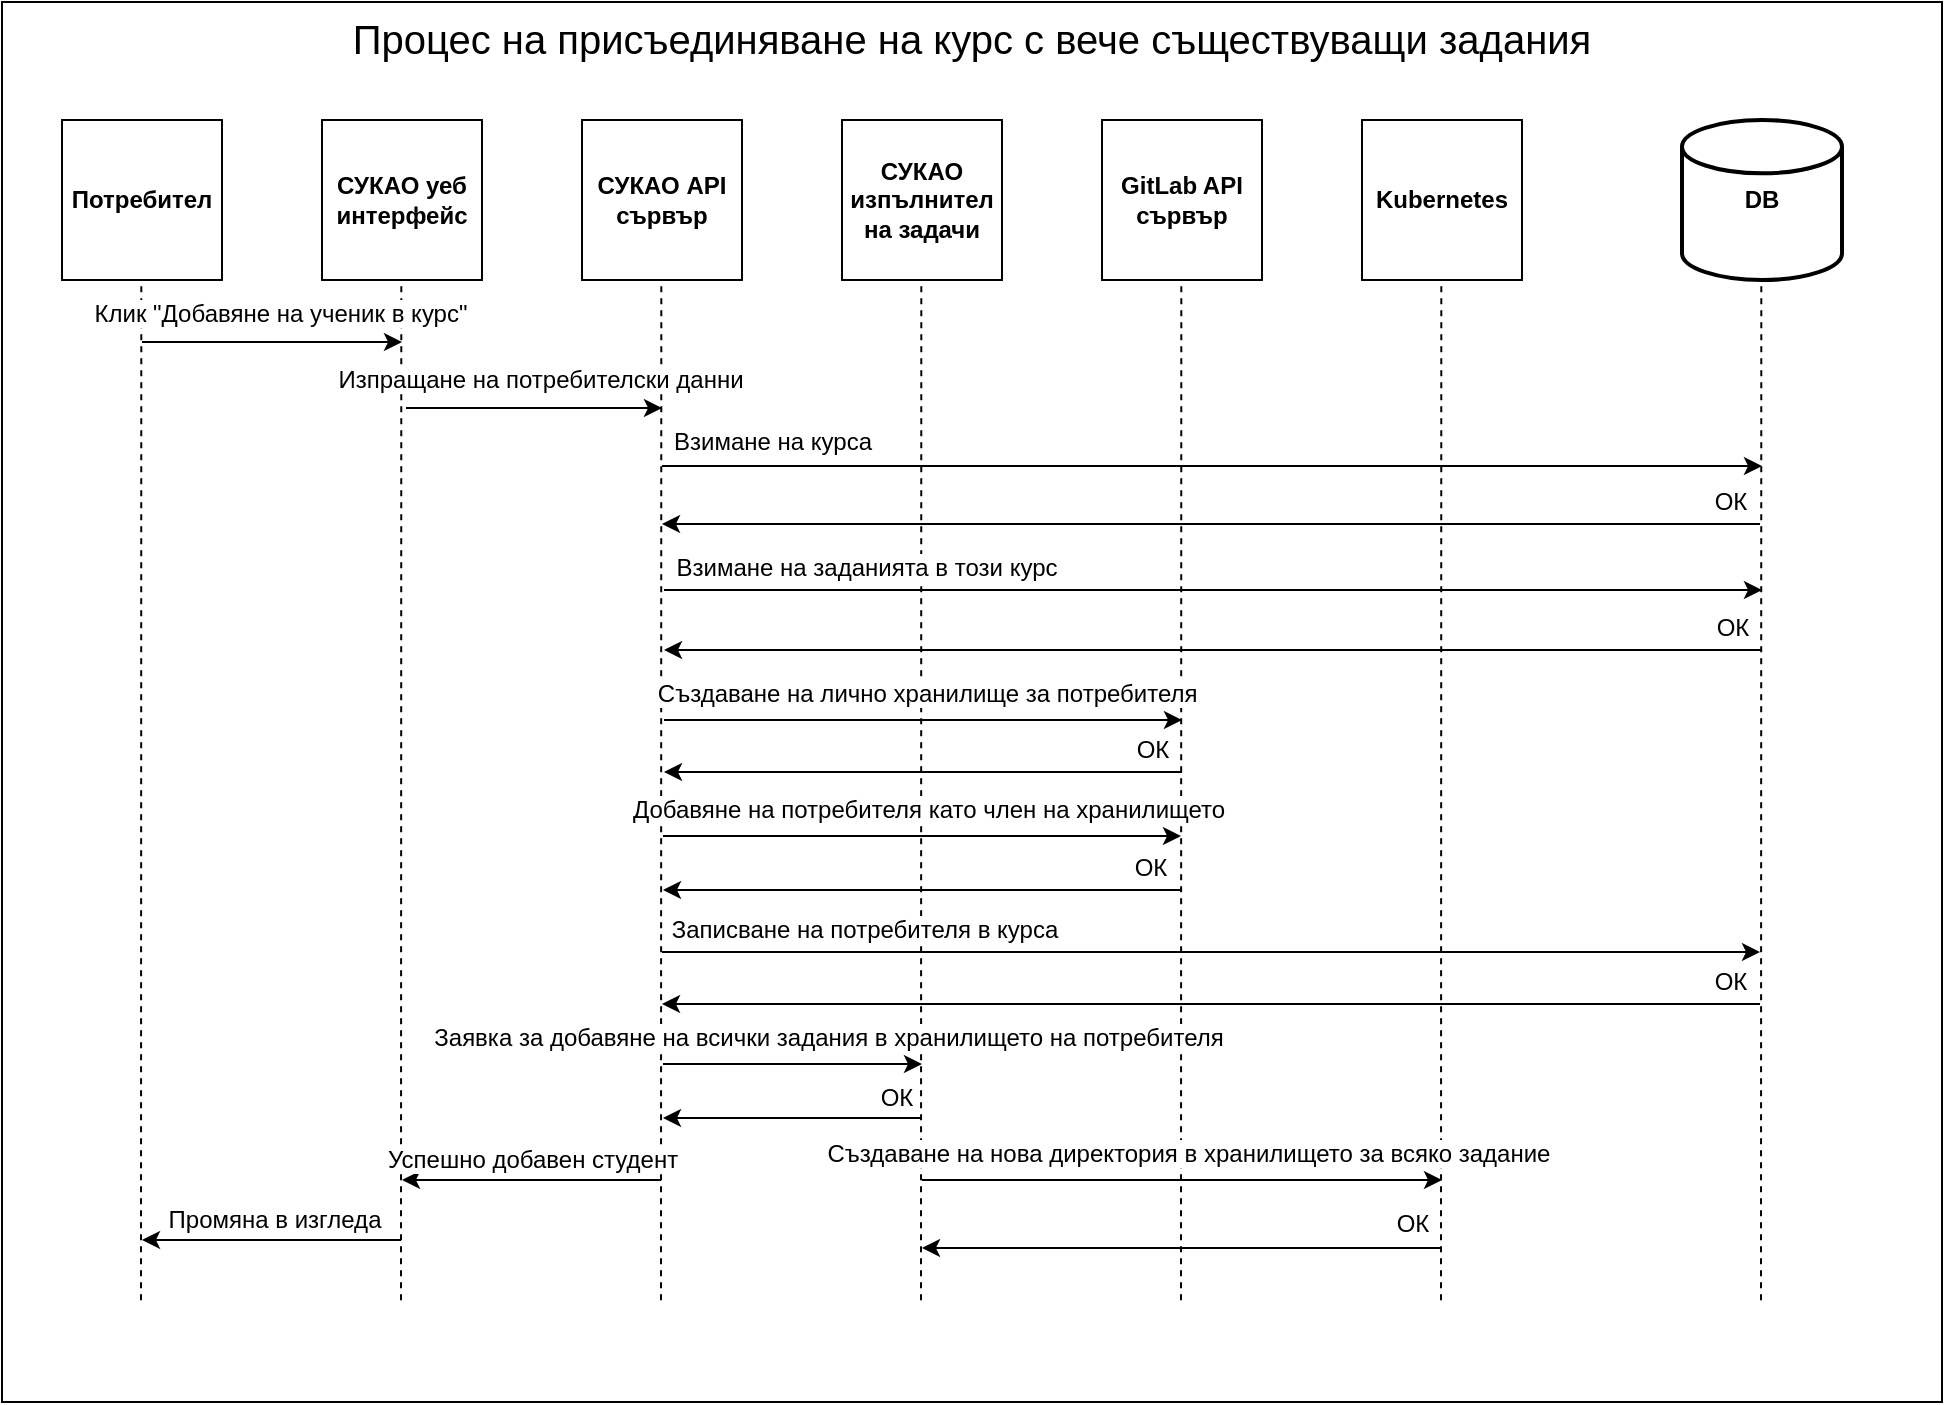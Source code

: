<mxfile>
    <diagram id="9IUqhpgOrVJgMA2qJIMW" name="Page-1">
        <mxGraphModel dx="1074" dy="782" grid="1" gridSize="10" guides="1" tooltips="1" connect="1" arrows="1" fold="1" page="1" pageScale="1" pageWidth="850" pageHeight="1100" math="0" shadow="0">
            <root>
                <mxCell id="0"/>
                <mxCell id="1" parent="0"/>
                <mxCell id="2" value="&lt;font color=&quot;#000000&quot; style=&quot;font-size: 20px&quot;&gt;Процес на присъединяване на курс с вече съществуващи задания&lt;/font&gt;" style="whiteSpace=wrap;html=1;fillColor=#FFFFFF;labelPosition=center;verticalLabelPosition=middle;align=center;verticalAlign=top;" parent="1" vertex="1">
                    <mxGeometry x="110" y="61" width="970" height="700" as="geometry"/>
                </mxCell>
                <mxCell id="3" value="&lt;font color=&quot;#000000&quot;&gt;&lt;b&gt;Потребител&lt;/b&gt;&lt;/font&gt;" style="whiteSpace=wrap;html=1;aspect=fixed;fillColor=#FFFFFF;strokeColor=#000000;" parent="1" vertex="1">
                    <mxGeometry x="140" y="120" width="80" height="80" as="geometry"/>
                </mxCell>
                <mxCell id="4" value="&lt;b style=&quot;color: rgb(0 , 0 , 0)&quot;&gt;СУКАО API сървър&lt;/b&gt;" style="whiteSpace=wrap;html=1;aspect=fixed;fillColor=#FFFFFF;strokeColor=#000000;" parent="1" vertex="1">
                    <mxGeometry x="400" y="120" width="80" height="80" as="geometry"/>
                </mxCell>
                <mxCell id="7" value="" style="endArrow=none;html=1;fontSize=20;fontColor=#000000;entryX=0.5;entryY=1;entryDx=0;entryDy=0;exitX=0.097;exitY=0.903;exitDx=0;exitDy=0;exitPerimeter=0;strokeWidth=1;strokeColor=#000000;jumpStyle=none;dashed=1;" parent="1" edge="1">
                    <mxGeometry width="50" height="50" relative="1" as="geometry">
                        <mxPoint x="439.5" y="710.16" as="sourcePoint"/>
                        <mxPoint x="439.66" y="200" as="targetPoint"/>
                    </mxGeometry>
                </mxCell>
                <mxCell id="13" value="&lt;font color=&quot;#000000&quot;&gt;&lt;b&gt;СУКАО уеб интерфейс&lt;/b&gt;&lt;/font&gt;" style="whiteSpace=wrap;html=1;aspect=fixed;fillColor=#FFFFFF;strokeColor=#000000;" parent="1" vertex="1">
                    <mxGeometry x="270" y="120" width="80" height="80" as="geometry"/>
                </mxCell>
                <mxCell id="14" value="" style="endArrow=none;html=1;fontSize=20;fontColor=#000000;entryX=0.5;entryY=1;entryDx=0;entryDy=0;exitX=0.097;exitY=0.903;exitDx=0;exitDy=0;exitPerimeter=0;strokeWidth=1;strokeColor=#000000;jumpStyle=none;dashed=1;" parent="1" edge="1">
                    <mxGeometry width="50" height="50" relative="1" as="geometry">
                        <mxPoint x="309.5" y="710.16" as="sourcePoint"/>
                        <mxPoint x="309.66" y="200" as="targetPoint"/>
                    </mxGeometry>
                </mxCell>
                <mxCell id="26" value="&lt;font color=&quot;#000000&quot;&gt;&lt;b&gt;СУКАО изпълнител на задачи&lt;/b&gt;&lt;/font&gt;" style="whiteSpace=wrap;html=1;aspect=fixed;fillColor=#FFFFFF;strokeColor=#000000;" parent="1" vertex="1">
                    <mxGeometry x="530" y="120" width="80" height="80" as="geometry"/>
                </mxCell>
                <mxCell id="27" value="" style="endArrow=none;html=1;fontSize=20;fontColor=#000000;entryX=0.5;entryY=1;entryDx=0;entryDy=0;exitX=0.097;exitY=0.903;exitDx=0;exitDy=0;exitPerimeter=0;strokeWidth=1;strokeColor=#000000;jumpStyle=none;dashed=1;" parent="1" edge="1">
                    <mxGeometry width="50" height="50" relative="1" as="geometry">
                        <mxPoint x="569.5" y="710.16" as="sourcePoint"/>
                        <mxPoint x="569.66" y="200" as="targetPoint"/>
                    </mxGeometry>
                </mxCell>
                <mxCell id="39" value="" style="endArrow=none;html=1;fontSize=20;fontColor=#000000;entryX=0.5;entryY=1;entryDx=0;entryDy=0;exitX=0.097;exitY=0.903;exitDx=0;exitDy=0;exitPerimeter=0;strokeWidth=1;strokeColor=#000000;jumpStyle=none;dashed=1;" parent="1" edge="1">
                    <mxGeometry width="50" height="50" relative="1" as="geometry">
                        <mxPoint x="179.5" y="710.16" as="sourcePoint"/>
                        <mxPoint x="179.66" y="200" as="targetPoint"/>
                    </mxGeometry>
                </mxCell>
                <mxCell id="62" value="&lt;font style=&quot;background-color: rgb(255 , 255 , 255)&quot;&gt;&lt;b&gt;DB&lt;/b&gt;&lt;/font&gt;" style="strokeWidth=2;html=1;shape=mxgraph.flowchart.database;whiteSpace=wrap;labelBackgroundColor=#FFFFFF;fontSize=12;fontColor=#000000;labelPosition=center;verticalLabelPosition=middle;align=center;verticalAlign=middle;fillColor=#FFFFFF;strokeColor=#000000;" parent="1" vertex="1">
                    <mxGeometry x="950" y="120" width="80" height="80" as="geometry"/>
                </mxCell>
                <mxCell id="63" value="" style="endArrow=none;html=1;fontSize=20;fontColor=#000000;entryX=0.5;entryY=1;entryDx=0;entryDy=0;exitX=0.097;exitY=0.903;exitDx=0;exitDy=0;exitPerimeter=0;strokeWidth=1;strokeColor=#000000;jumpStyle=none;dashed=1;" parent="1" edge="1">
                    <mxGeometry width="50" height="50" relative="1" as="geometry">
                        <mxPoint x="989.5" y="710.16" as="sourcePoint"/>
                        <mxPoint x="989.66" y="200" as="targetPoint"/>
                    </mxGeometry>
                </mxCell>
                <mxCell id="73" value="" style="endArrow=classic;html=1;strokeColor=#000000;" parent="1" edge="1">
                    <mxGeometry width="50" height="50" relative="1" as="geometry">
                        <mxPoint x="312" y="264" as="sourcePoint"/>
                        <mxPoint x="440" y="264" as="targetPoint"/>
                    </mxGeometry>
                </mxCell>
                <mxCell id="74" value="&lt;font style=&quot;font-size: 12px ; background-color: rgb(255 , 255 , 255)&quot; color=&quot;#000000&quot;&gt;Изпращане на потребителски данни&lt;/font&gt;" style="edgeLabel;html=1;align=center;verticalAlign=bottom;resizable=0;points=[];labelPosition=center;verticalLabelPosition=top;" parent="73" vertex="1" connectable="0">
                    <mxGeometry x="-0.233" y="-1" relative="1" as="geometry">
                        <mxPoint x="18" y="-7" as="offset"/>
                    </mxGeometry>
                </mxCell>
                <mxCell id="75" value="" style="endArrow=classic;html=1;strokeColor=#000000;" parent="1" edge="1">
                    <mxGeometry width="50" height="50" relative="1" as="geometry">
                        <mxPoint x="180" y="231" as="sourcePoint"/>
                        <mxPoint x="310" y="231" as="targetPoint"/>
                    </mxGeometry>
                </mxCell>
                <mxCell id="76" value="&lt;font style=&quot;font-size: 12px ; background-color: rgb(255 , 255 , 255)&quot; color=&quot;#000000&quot;&gt;Клик &quot;Добавяне на ученик в курс&quot;&lt;/font&gt;" style="edgeLabel;html=1;align=center;verticalAlign=bottom;resizable=0;points=[];labelPosition=center;verticalLabelPosition=top;" parent="75" vertex="1" connectable="0">
                    <mxGeometry x="-0.233" y="-1" relative="1" as="geometry">
                        <mxPoint x="19" y="-7" as="offset"/>
                    </mxGeometry>
                </mxCell>
                <mxCell id="77" value="" style="endArrow=classic;html=1;strokeColor=#000000;" parent="1" edge="1">
                    <mxGeometry width="50" height="50" relative="1" as="geometry">
                        <mxPoint x="440" y="293" as="sourcePoint"/>
                        <mxPoint x="990" y="293" as="targetPoint"/>
                    </mxGeometry>
                </mxCell>
                <mxCell id="78" value="&lt;font color=&quot;#000000&quot;&gt;&lt;span style=&quot;font-size: 12px ; background-color: rgb(255 , 255 , 255)&quot;&gt;Взимане на курса&lt;/span&gt;&lt;/font&gt;" style="edgeLabel;html=1;align=center;verticalAlign=bottom;resizable=0;points=[];labelPosition=center;verticalLabelPosition=top;" parent="77" vertex="1" connectable="0">
                    <mxGeometry x="-0.233" y="-1" relative="1" as="geometry">
                        <mxPoint x="-156" y="-5" as="offset"/>
                    </mxGeometry>
                </mxCell>
                <mxCell id="87" value="&lt;font color=&quot;#000000&quot;&gt;&lt;b&gt;GitLab API сървър&lt;/b&gt;&lt;/font&gt;" style="whiteSpace=wrap;html=1;aspect=fixed;fillColor=#FFFFFF;strokeColor=#000000;" parent="1" vertex="1">
                    <mxGeometry x="660" y="120" width="80" height="80" as="geometry"/>
                </mxCell>
                <mxCell id="88" value="" style="endArrow=none;html=1;fontSize=20;fontColor=#000000;entryX=0.5;entryY=1;entryDx=0;entryDy=0;exitX=0.097;exitY=0.903;exitDx=0;exitDy=0;exitPerimeter=0;strokeWidth=1;strokeColor=#000000;jumpStyle=none;dashed=1;" parent="1" edge="1">
                    <mxGeometry width="50" height="50" relative="1" as="geometry">
                        <mxPoint x="699.5" y="710.16" as="sourcePoint"/>
                        <mxPoint x="699.66" y="200" as="targetPoint"/>
                    </mxGeometry>
                </mxCell>
                <mxCell id="94" value="" style="endArrow=classic;html=1;strokeColor=#000000;" edge="1" parent="1">
                    <mxGeometry width="50" height="50" relative="1" as="geometry">
                        <mxPoint x="441" y="355" as="sourcePoint"/>
                        <mxPoint x="990" y="355" as="targetPoint"/>
                    </mxGeometry>
                </mxCell>
                <mxCell id="95" value="&lt;font color=&quot;#000000&quot;&gt;&lt;span style=&quot;font-size: 12px ; background-color: rgb(255 , 255 , 255)&quot;&gt;Взимане на заданията в този курс&lt;/span&gt;&lt;/font&gt;" style="edgeLabel;html=1;align=center;verticalAlign=bottom;resizable=0;points=[];labelPosition=center;verticalLabelPosition=top;" vertex="1" connectable="0" parent="94">
                    <mxGeometry x="-0.233" y="-1" relative="1" as="geometry">
                        <mxPoint x="-110" y="-4" as="offset"/>
                    </mxGeometry>
                </mxCell>
                <mxCell id="96" value="" style="endArrow=classic;html=1;strokeColor=#000000;" edge="1" parent="1">
                    <mxGeometry width="50" height="50" relative="1" as="geometry">
                        <mxPoint x="990" y="385" as="sourcePoint"/>
                        <mxPoint x="441" y="385" as="targetPoint"/>
                    </mxGeometry>
                </mxCell>
                <mxCell id="97" value="&lt;font color=&quot;#000000&quot;&gt;&lt;span style=&quot;font-size: 12px ; background-color: rgb(255 , 255 , 255)&quot;&gt;ОК&lt;br&gt;&lt;/span&gt;&lt;/font&gt;" style="edgeLabel;html=1;align=center;verticalAlign=bottom;resizable=0;points=[];labelPosition=center;verticalLabelPosition=top;" vertex="1" connectable="0" parent="96">
                    <mxGeometry x="-0.233" y="-1" relative="1" as="geometry">
                        <mxPoint x="195" y="-2" as="offset"/>
                    </mxGeometry>
                </mxCell>
                <mxCell id="98" value="" style="endArrow=classic;html=1;strokeColor=#000000;" edge="1" parent="1">
                    <mxGeometry width="50" height="50" relative="1" as="geometry">
                        <mxPoint x="441" y="420" as="sourcePoint"/>
                        <mxPoint x="700" y="420" as="targetPoint"/>
                    </mxGeometry>
                </mxCell>
                <mxCell id="99" value="&lt;font color=&quot;#000000&quot;&gt;&lt;span style=&quot;font-size: 12px ; background-color: rgb(255 , 255 , 255)&quot;&gt;Създаване на лично хранилище за потребителя&amp;nbsp;&lt;/span&gt;&lt;/font&gt;" style="edgeLabel;html=1;align=center;verticalAlign=bottom;resizable=0;points=[];labelPosition=center;verticalLabelPosition=top;" vertex="1" connectable="0" parent="98">
                    <mxGeometry x="-0.233" y="-1" relative="1" as="geometry">
                        <mxPoint x="33" y="-6" as="offset"/>
                    </mxGeometry>
                </mxCell>
                <mxCell id="100" value="" style="endArrow=classic;html=1;strokeColor=#000000;" edge="1" parent="1">
                    <mxGeometry width="50" height="50" relative="1" as="geometry">
                        <mxPoint x="700" y="446" as="sourcePoint"/>
                        <mxPoint x="441" y="446" as="targetPoint"/>
                    </mxGeometry>
                </mxCell>
                <mxCell id="101" value="&lt;font color=&quot;#000000&quot;&gt;&lt;span style=&quot;font-size: 12px ; background-color: rgb(255 , 255 , 255)&quot;&gt;ОК&lt;br&gt;&lt;/span&gt;&lt;/font&gt;" style="edgeLabel;html=1;align=center;verticalAlign=bottom;resizable=0;points=[];labelPosition=center;verticalLabelPosition=top;" vertex="1" connectable="0" parent="100">
                    <mxGeometry x="-0.233" y="-1" relative="1" as="geometry">
                        <mxPoint x="84" y="-2" as="offset"/>
                    </mxGeometry>
                </mxCell>
                <mxCell id="102" value="&lt;font color=&quot;#000000&quot;&gt;&lt;b&gt;Kubernetes&lt;/b&gt;&lt;/font&gt;" style="whiteSpace=wrap;html=1;aspect=fixed;fillColor=#FFFFFF;strokeColor=#000000;" vertex="1" parent="1">
                    <mxGeometry x="790" y="120" width="80" height="80" as="geometry"/>
                </mxCell>
                <mxCell id="103" value="" style="endArrow=none;html=1;fontSize=20;fontColor=#000000;entryX=0.5;entryY=1;entryDx=0;entryDy=0;exitX=0.097;exitY=0.903;exitDx=0;exitDy=0;exitPerimeter=0;strokeWidth=1;strokeColor=#000000;jumpStyle=none;dashed=1;" edge="1" parent="1">
                    <mxGeometry width="50" height="50" relative="1" as="geometry">
                        <mxPoint x="829.5" y="710.16" as="sourcePoint"/>
                        <mxPoint x="829.66" y="200" as="targetPoint"/>
                    </mxGeometry>
                </mxCell>
                <mxCell id="104" value="" style="endArrow=classic;html=1;strokeColor=#000000;" edge="1" parent="1">
                    <mxGeometry width="50" height="50" relative="1" as="geometry">
                        <mxPoint x="989" y="322" as="sourcePoint"/>
                        <mxPoint x="440" y="322" as="targetPoint"/>
                    </mxGeometry>
                </mxCell>
                <mxCell id="105" value="&lt;font color=&quot;#000000&quot;&gt;&lt;span style=&quot;font-size: 12px ; background-color: rgb(255 , 255 , 255)&quot;&gt;ОК&lt;br&gt;&lt;/span&gt;&lt;/font&gt;" style="edgeLabel;html=1;align=center;verticalAlign=bottom;resizable=0;points=[];labelPosition=center;verticalLabelPosition=top;" vertex="1" connectable="0" parent="104">
                    <mxGeometry x="-0.233" y="-1" relative="1" as="geometry">
                        <mxPoint x="195" y="-2" as="offset"/>
                    </mxGeometry>
                </mxCell>
                <mxCell id="106" value="" style="endArrow=classic;html=1;strokeColor=#000000;" edge="1" parent="1">
                    <mxGeometry width="50" height="50" relative="1" as="geometry">
                        <mxPoint x="440.5" y="478" as="sourcePoint"/>
                        <mxPoint x="699.5" y="478" as="targetPoint"/>
                    </mxGeometry>
                </mxCell>
                <mxCell id="107" value="&lt;font color=&quot;#000000&quot;&gt;&lt;span style=&quot;font-size: 12px ; background-color: rgb(255 , 255 , 255)&quot;&gt;Добавяне на потребителя като член на хранилището&lt;/span&gt;&lt;/font&gt;" style="edgeLabel;html=1;align=center;verticalAlign=bottom;resizable=0;points=[];labelPosition=center;verticalLabelPosition=top;" vertex="1" connectable="0" parent="106">
                    <mxGeometry x="-0.233" y="-1" relative="1" as="geometry">
                        <mxPoint x="33" y="-6" as="offset"/>
                    </mxGeometry>
                </mxCell>
                <mxCell id="108" value="" style="endArrow=classic;html=1;strokeColor=#000000;" edge="1" parent="1">
                    <mxGeometry width="50" height="50" relative="1" as="geometry">
                        <mxPoint x="699.5" y="505" as="sourcePoint"/>
                        <mxPoint x="440.5" y="505" as="targetPoint"/>
                    </mxGeometry>
                </mxCell>
                <mxCell id="109" value="&lt;font color=&quot;#000000&quot;&gt;&lt;span style=&quot;font-size: 12px ; background-color: rgb(255 , 255 , 255)&quot;&gt;ОК&lt;br&gt;&lt;/span&gt;&lt;/font&gt;" style="edgeLabel;html=1;align=center;verticalAlign=bottom;resizable=0;points=[];labelPosition=center;verticalLabelPosition=top;" vertex="1" connectable="0" parent="108">
                    <mxGeometry x="-0.233" y="-1" relative="1" as="geometry">
                        <mxPoint x="84" y="-2" as="offset"/>
                    </mxGeometry>
                </mxCell>
                <mxCell id="110" value="" style="endArrow=classic;html=1;strokeColor=#000000;" edge="1" parent="1">
                    <mxGeometry width="50" height="50" relative="1" as="geometry">
                        <mxPoint x="440" y="536" as="sourcePoint"/>
                        <mxPoint x="989" y="536" as="targetPoint"/>
                    </mxGeometry>
                </mxCell>
                <mxCell id="111" value="&lt;font color=&quot;#000000&quot;&gt;&lt;span style=&quot;font-size: 12px ; background-color: rgb(255 , 255 , 255)&quot;&gt;Записване на потребителя в курса&lt;/span&gt;&lt;/font&gt;" style="edgeLabel;html=1;align=center;verticalAlign=bottom;resizable=0;points=[];labelPosition=center;verticalLabelPosition=top;" vertex="1" connectable="0" parent="110">
                    <mxGeometry x="-0.233" y="-1" relative="1" as="geometry">
                        <mxPoint x="-110" y="-4" as="offset"/>
                    </mxGeometry>
                </mxCell>
                <mxCell id="112" value="" style="endArrow=classic;html=1;strokeColor=#000000;" edge="1" parent="1">
                    <mxGeometry width="50" height="50" relative="1" as="geometry">
                        <mxPoint x="989" y="562" as="sourcePoint"/>
                        <mxPoint x="440" y="562" as="targetPoint"/>
                    </mxGeometry>
                </mxCell>
                <mxCell id="113" value="&lt;font color=&quot;#000000&quot;&gt;&lt;span style=&quot;font-size: 12px ; background-color: rgb(255 , 255 , 255)&quot;&gt;ОК&lt;br&gt;&lt;/span&gt;&lt;/font&gt;" style="edgeLabel;html=1;align=center;verticalAlign=bottom;resizable=0;points=[];labelPosition=center;verticalLabelPosition=top;" vertex="1" connectable="0" parent="112">
                    <mxGeometry x="-0.233" y="-1" relative="1" as="geometry">
                        <mxPoint x="195" y="-2" as="offset"/>
                    </mxGeometry>
                </mxCell>
                <mxCell id="114" value="" style="endArrow=classic;html=1;strokeColor=#000000;" edge="1" parent="1">
                    <mxGeometry width="50" height="50" relative="1" as="geometry">
                        <mxPoint x="440.5" y="592" as="sourcePoint"/>
                        <mxPoint x="570" y="592" as="targetPoint"/>
                    </mxGeometry>
                </mxCell>
                <mxCell id="115" value="&lt;font color=&quot;#000000&quot;&gt;&lt;span style=&quot;font-size: 12px ; background-color: rgb(255 , 255 , 255)&quot;&gt;Заявка за добавяне на всички задания в хранилището на потребителя&lt;/span&gt;&lt;/font&gt;" style="edgeLabel;html=1;align=center;verticalAlign=bottom;resizable=0;points=[];labelPosition=center;verticalLabelPosition=top;" vertex="1" connectable="0" parent="114">
                    <mxGeometry x="-0.233" y="-1" relative="1" as="geometry">
                        <mxPoint x="33" y="-6" as="offset"/>
                    </mxGeometry>
                </mxCell>
                <mxCell id="116" value="" style="endArrow=classic;html=1;strokeColor=#000000;" edge="1" parent="1">
                    <mxGeometry width="50" height="50" relative="1" as="geometry">
                        <mxPoint x="570" y="619" as="sourcePoint"/>
                        <mxPoint x="440.5" y="619" as="targetPoint"/>
                    </mxGeometry>
                </mxCell>
                <mxCell id="117" value="&lt;font color=&quot;#000000&quot;&gt;&lt;span style=&quot;font-size: 12px ; background-color: rgb(255 , 255 , 255)&quot;&gt;ОК&lt;br&gt;&lt;/span&gt;&lt;/font&gt;" style="edgeLabel;html=1;align=center;verticalAlign=bottom;resizable=0;points=[];labelPosition=center;verticalLabelPosition=top;" vertex="1" connectable="0" parent="116">
                    <mxGeometry x="-0.233" y="-1" relative="1" as="geometry">
                        <mxPoint x="36" y="-1" as="offset"/>
                    </mxGeometry>
                </mxCell>
                <mxCell id="118" value="" style="endArrow=classic;html=1;strokeColor=#000000;" edge="1" parent="1">
                    <mxGeometry width="50" height="50" relative="1" as="geometry">
                        <mxPoint x="439.5" y="650" as="sourcePoint"/>
                        <mxPoint x="310" y="650" as="targetPoint"/>
                    </mxGeometry>
                </mxCell>
                <mxCell id="119" value="&lt;font color=&quot;#000000&quot;&gt;&lt;span style=&quot;font-size: 12px ; background-color: rgb(255 , 255 , 255)&quot;&gt;Успешно добавен студент&lt;br&gt;&lt;/span&gt;&lt;/font&gt;" style="edgeLabel;html=1;align=center;verticalAlign=bottom;resizable=0;points=[];labelPosition=center;verticalLabelPosition=top;" vertex="1" connectable="0" parent="118">
                    <mxGeometry x="-0.233" y="-1" relative="1" as="geometry">
                        <mxPoint x="-15" y="-1" as="offset"/>
                    </mxGeometry>
                </mxCell>
                <mxCell id="120" value="" style="endArrow=classic;html=1;strokeColor=#000000;" edge="1" parent="1">
                    <mxGeometry width="50" height="50" relative="1" as="geometry">
                        <mxPoint x="309.5" y="680" as="sourcePoint"/>
                        <mxPoint x="180" y="680" as="targetPoint"/>
                    </mxGeometry>
                </mxCell>
                <mxCell id="121" value="&lt;font color=&quot;#000000&quot;&gt;&lt;span style=&quot;font-size: 12px ; background-color: rgb(255 , 255 , 255)&quot;&gt;Промяна в изгледа&lt;br&gt;&lt;/span&gt;&lt;/font&gt;" style="edgeLabel;html=1;align=center;verticalAlign=bottom;resizable=0;points=[];labelPosition=center;verticalLabelPosition=top;" vertex="1" connectable="0" parent="120">
                    <mxGeometry x="-0.233" y="-1" relative="1" as="geometry">
                        <mxPoint x="-14" y="-1" as="offset"/>
                    </mxGeometry>
                </mxCell>
                <mxCell id="122" value="" style="endArrow=classic;html=1;strokeColor=#000000;" edge="1" parent="1">
                    <mxGeometry width="50" height="50" relative="1" as="geometry">
                        <mxPoint x="570" y="650" as="sourcePoint"/>
                        <mxPoint x="830" y="650" as="targetPoint"/>
                    </mxGeometry>
                </mxCell>
                <mxCell id="123" value="&lt;font color=&quot;#000000&quot;&gt;&lt;span style=&quot;font-size: 12px ; background-color: rgb(255 , 255 , 255)&quot;&gt;Създаване на нова директория в хранилището за всяко задание&lt;/span&gt;&lt;/font&gt;" style="edgeLabel;html=1;align=center;verticalAlign=bottom;resizable=0;points=[];labelPosition=center;verticalLabelPosition=top;" vertex="1" connectable="0" parent="122">
                    <mxGeometry x="-0.233" y="-1" relative="1" as="geometry">
                        <mxPoint x="33" y="-6" as="offset"/>
                    </mxGeometry>
                </mxCell>
                <mxCell id="124" value="" style="endArrow=classic;html=1;strokeColor=#000000;" edge="1" parent="1">
                    <mxGeometry width="50" height="50" relative="1" as="geometry">
                        <mxPoint x="830" y="684" as="sourcePoint"/>
                        <mxPoint x="570" y="684" as="targetPoint"/>
                    </mxGeometry>
                </mxCell>
                <mxCell id="125" value="&lt;font color=&quot;#000000&quot;&gt;&lt;span style=&quot;font-size: 12px ; background-color: rgb(255 , 255 , 255)&quot;&gt;ОК&lt;/span&gt;&lt;/font&gt;" style="edgeLabel;html=1;align=center;verticalAlign=bottom;resizable=0;points=[];labelPosition=center;verticalLabelPosition=top;" vertex="1" connectable="0" parent="124">
                    <mxGeometry x="-0.233" y="-1" relative="1" as="geometry">
                        <mxPoint x="84" y="-3" as="offset"/>
                    </mxGeometry>
                </mxCell>
            </root>
        </mxGraphModel>
    </diagram>
</mxfile>